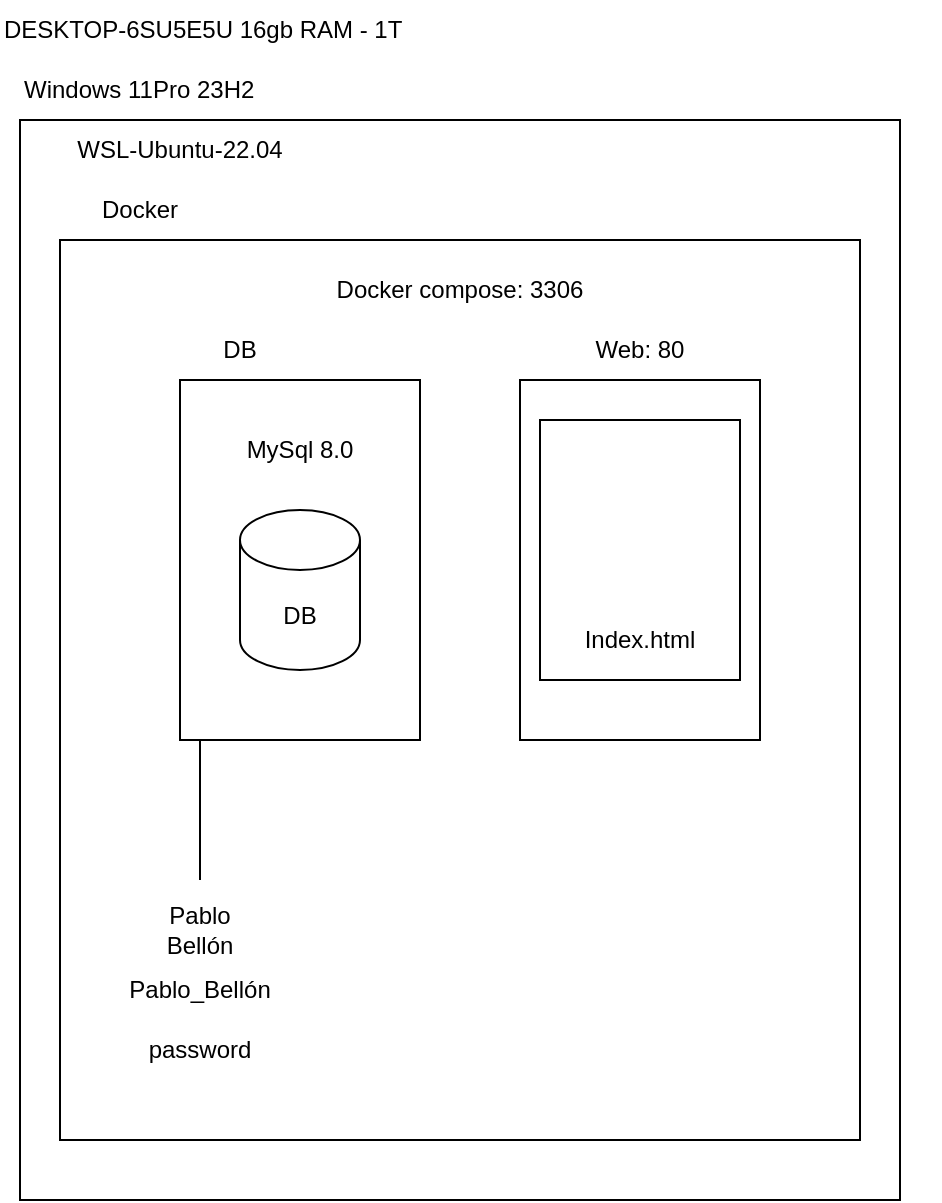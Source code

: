 <mxfile version="24.6.4" type="device">
  <diagram name="Página-1" id="LhBxX4Nl7KvffzzyWXzM">
    <mxGraphModel dx="751" dy="1106" grid="1" gridSize="10" guides="1" tooltips="1" connect="1" arrows="1" fold="1" page="1" pageScale="1" pageWidth="827" pageHeight="1169" math="0" shadow="0">
      <root>
        <mxCell id="0" />
        <mxCell id="1" parent="0" />
        <mxCell id="zHZ-9GJpxGuvPAWi-_o6-1" value="" style="rounded=0;whiteSpace=wrap;html=1;" vertex="1" parent="1">
          <mxGeometry x="80" y="80" width="440" height="540" as="geometry" />
        </mxCell>
        <mxCell id="zHZ-9GJpxGuvPAWi-_o6-2" value="Windows 11Pro 23H2" style="text;html=1;align=left;verticalAlign=middle;whiteSpace=wrap;rounded=0;" vertex="1" parent="1">
          <mxGeometry x="80" y="50" width="140" height="30" as="geometry" />
        </mxCell>
        <mxCell id="zHZ-9GJpxGuvPAWi-_o6-3" value="" style="rounded=0;whiteSpace=wrap;html=1;" vertex="1" parent="1">
          <mxGeometry x="100" y="140" width="400" height="450" as="geometry" />
        </mxCell>
        <mxCell id="zHZ-9GJpxGuvPAWi-_o6-4" value="WSL-Ubuntu-22.04" style="text;html=1;align=center;verticalAlign=middle;whiteSpace=wrap;rounded=0;" vertex="1" parent="1">
          <mxGeometry x="80" y="80" width="160" height="30" as="geometry" />
        </mxCell>
        <mxCell id="zHZ-9GJpxGuvPAWi-_o6-6" value="" style="rounded=0;whiteSpace=wrap;html=1;" vertex="1" parent="1">
          <mxGeometry x="160" y="210" width="120" height="180" as="geometry" />
        </mxCell>
        <mxCell id="zHZ-9GJpxGuvPAWi-_o6-7" value="Docker" style="text;html=1;align=center;verticalAlign=middle;whiteSpace=wrap;rounded=0;" vertex="1" parent="1">
          <mxGeometry x="110" y="110" width="60" height="30" as="geometry" />
        </mxCell>
        <mxCell id="zHZ-9GJpxGuvPAWi-_o6-8" value="DB" style="shape=cylinder3;whiteSpace=wrap;html=1;boundedLbl=1;backgroundOutline=1;size=15;" vertex="1" parent="1">
          <mxGeometry x="190" y="275" width="60" height="80" as="geometry" />
        </mxCell>
        <mxCell id="zHZ-9GJpxGuvPAWi-_o6-9" value="DB" style="text;html=1;align=center;verticalAlign=middle;whiteSpace=wrap;rounded=0;" vertex="1" parent="1">
          <mxGeometry x="160" y="180" width="60" height="30" as="geometry" />
        </mxCell>
        <mxCell id="zHZ-9GJpxGuvPAWi-_o6-10" style="edgeStyle=orthogonalEdgeStyle;rounded=0;orthogonalLoop=1;jettySize=auto;html=1;exitX=0.5;exitY=1;exitDx=0;exitDy=0;" edge="1" parent="1" source="zHZ-9GJpxGuvPAWi-_o6-6" target="zHZ-9GJpxGuvPAWi-_o6-6">
          <mxGeometry relative="1" as="geometry" />
        </mxCell>
        <mxCell id="zHZ-9GJpxGuvPAWi-_o6-11" value="MySql 8.0" style="text;html=1;align=center;verticalAlign=middle;whiteSpace=wrap;rounded=0;" vertex="1" parent="1">
          <mxGeometry x="190" y="230" width="60" height="30" as="geometry" />
        </mxCell>
        <mxCell id="zHZ-9GJpxGuvPAWi-_o6-12" value="" style="rounded=0;whiteSpace=wrap;html=1;" vertex="1" parent="1">
          <mxGeometry x="330" y="210" width="120" height="180" as="geometry" />
        </mxCell>
        <mxCell id="zHZ-9GJpxGuvPAWi-_o6-13" value="" style="endArrow=none;html=1;rounded=0;" edge="1" parent="1">
          <mxGeometry width="50" height="50" relative="1" as="geometry">
            <mxPoint x="170" y="460" as="sourcePoint" />
            <mxPoint x="170" y="390" as="targetPoint" />
          </mxGeometry>
        </mxCell>
        <mxCell id="zHZ-9GJpxGuvPAWi-_o6-14" value="Pablo Bellón" style="text;html=1;align=center;verticalAlign=middle;whiteSpace=wrap;rounded=0;" vertex="1" parent="1">
          <mxGeometry x="140" y="470" width="60" height="30" as="geometry" />
        </mxCell>
        <mxCell id="zHZ-9GJpxGuvPAWi-_o6-15" value="Pablo_Bellón" style="text;html=1;align=center;verticalAlign=middle;whiteSpace=wrap;rounded=0;" vertex="1" parent="1">
          <mxGeometry x="140" y="500" width="60" height="30" as="geometry" />
        </mxCell>
        <mxCell id="zHZ-9GJpxGuvPAWi-_o6-16" value="password" style="text;html=1;align=center;verticalAlign=middle;whiteSpace=wrap;rounded=0;" vertex="1" parent="1">
          <mxGeometry x="140" y="530" width="60" height="30" as="geometry" />
        </mxCell>
        <mxCell id="zHZ-9GJpxGuvPAWi-_o6-17" value="Web: 80" style="text;html=1;align=center;verticalAlign=middle;whiteSpace=wrap;rounded=0;" vertex="1" parent="1">
          <mxGeometry x="360" y="180" width="60" height="30" as="geometry" />
        </mxCell>
        <mxCell id="zHZ-9GJpxGuvPAWi-_o6-18" value="" style="rounded=0;whiteSpace=wrap;html=1;" vertex="1" parent="1">
          <mxGeometry x="340" y="230" width="100" height="130" as="geometry" />
        </mxCell>
        <mxCell id="zHZ-9GJpxGuvPAWi-_o6-19" value="Index.html" style="text;html=1;align=center;verticalAlign=middle;whiteSpace=wrap;rounded=0;" vertex="1" parent="1">
          <mxGeometry x="360" y="325" width="60" height="30" as="geometry" />
        </mxCell>
        <mxCell id="zHZ-9GJpxGuvPAWi-_o6-20" value="Docker compose: 3306" style="text;html=1;align=center;verticalAlign=middle;whiteSpace=wrap;rounded=0;" vertex="1" parent="1">
          <mxGeometry x="100" y="150" width="400" height="30" as="geometry" />
        </mxCell>
        <mxCell id="zHZ-9GJpxGuvPAWi-_o6-21" value="DESKTOP-6SU5E5U 16gb RAM - 1T&amp;nbsp;" style="text;html=1;align=left;verticalAlign=middle;whiteSpace=wrap;rounded=0;" vertex="1" parent="1">
          <mxGeometry x="70" y="20" width="470" height="30" as="geometry" />
        </mxCell>
      </root>
    </mxGraphModel>
  </diagram>
</mxfile>
